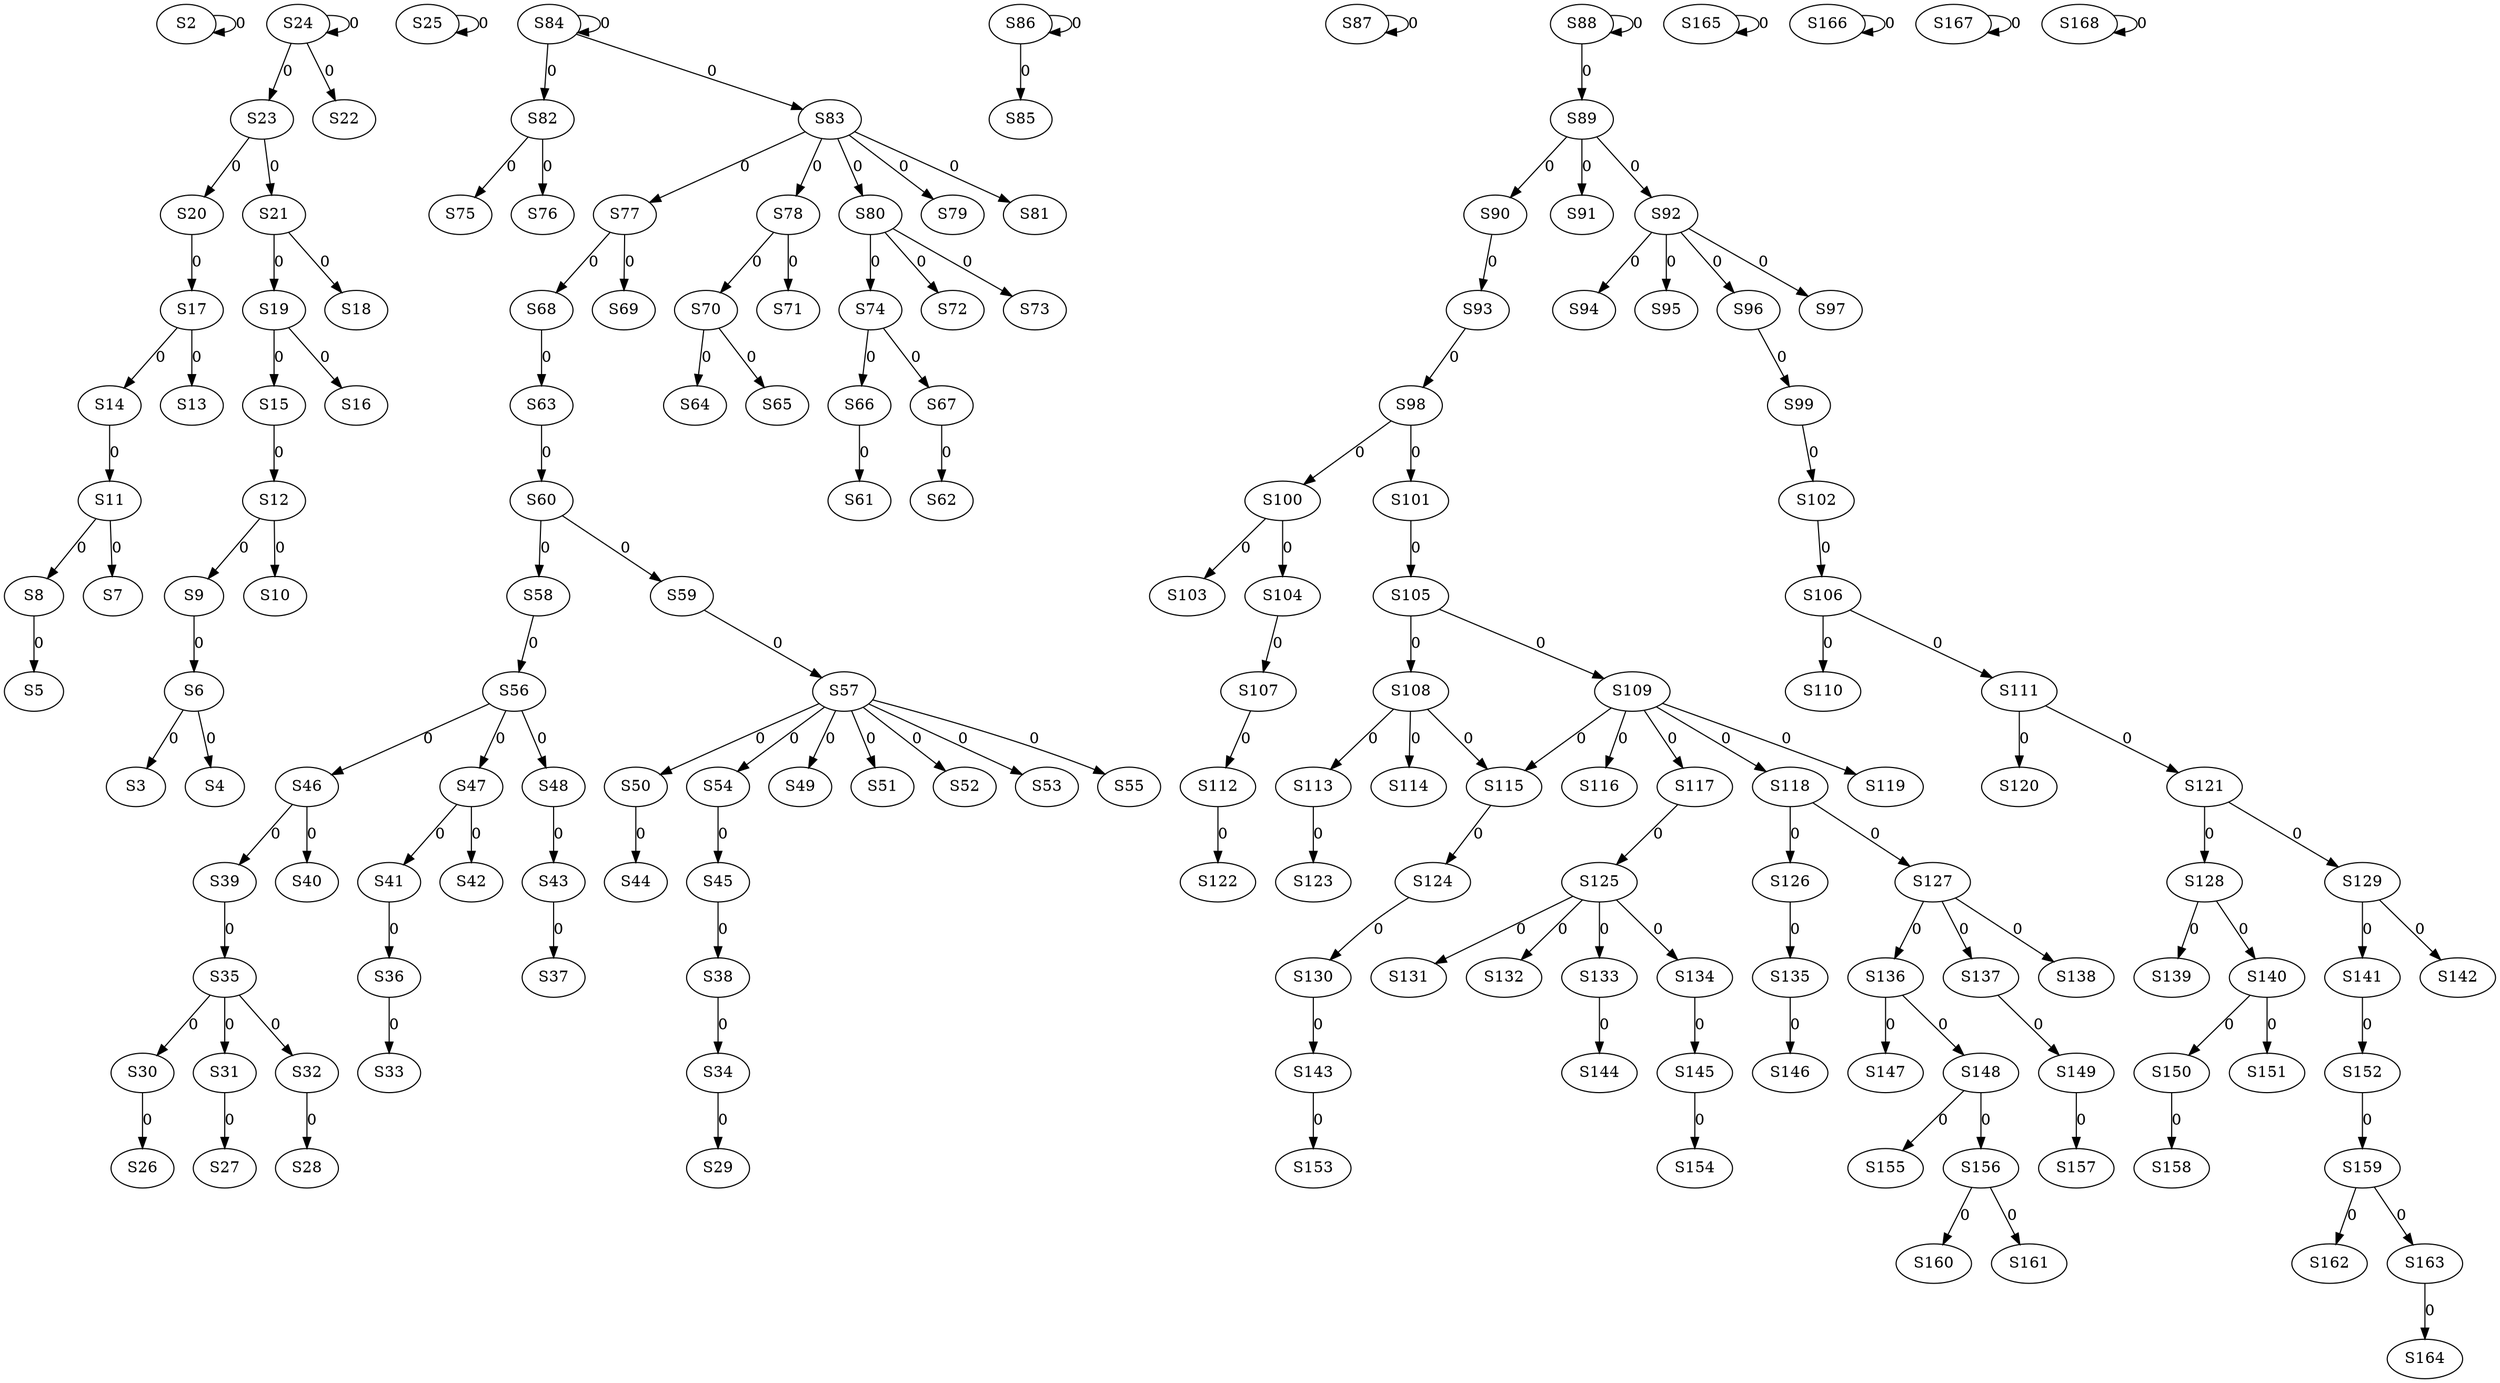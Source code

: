 strict digraph {
	S2 -> S2 [ label = 0 ];
	S6 -> S3 [ label = 0 ];
	S6 -> S4 [ label = 0 ];
	S8 -> S5 [ label = 0 ];
	S9 -> S6 [ label = 0 ];
	S11 -> S7 [ label = 0 ];
	S11 -> S8 [ label = 0 ];
	S12 -> S9 [ label = 0 ];
	S12 -> S10 [ label = 0 ];
	S14 -> S11 [ label = 0 ];
	S15 -> S12 [ label = 0 ];
	S17 -> S13 [ label = 0 ];
	S17 -> S14 [ label = 0 ];
	S19 -> S15 [ label = 0 ];
	S19 -> S16 [ label = 0 ];
	S20 -> S17 [ label = 0 ];
	S21 -> S18 [ label = 0 ];
	S21 -> S19 [ label = 0 ];
	S23 -> S20 [ label = 0 ];
	S23 -> S21 [ label = 0 ];
	S24 -> S22 [ label = 0 ];
	S24 -> S23 [ label = 0 ];
	S24 -> S24 [ label = 0 ];
	S25 -> S25 [ label = 0 ];
	S30 -> S26 [ label = 0 ];
	S31 -> S27 [ label = 0 ];
	S32 -> S28 [ label = 0 ];
	S34 -> S29 [ label = 0 ];
	S35 -> S30 [ label = 0 ];
	S35 -> S31 [ label = 0 ];
	S35 -> S32 [ label = 0 ];
	S36 -> S33 [ label = 0 ];
	S38 -> S34 [ label = 0 ];
	S39 -> S35 [ label = 0 ];
	S41 -> S36 [ label = 0 ];
	S43 -> S37 [ label = 0 ];
	S45 -> S38 [ label = 0 ];
	S46 -> S39 [ label = 0 ];
	S46 -> S40 [ label = 0 ];
	S47 -> S41 [ label = 0 ];
	S47 -> S42 [ label = 0 ];
	S48 -> S43 [ label = 0 ];
	S50 -> S44 [ label = 0 ];
	S54 -> S45 [ label = 0 ];
	S56 -> S46 [ label = 0 ];
	S56 -> S47 [ label = 0 ];
	S56 -> S48 [ label = 0 ];
	S57 -> S49 [ label = 0 ];
	S57 -> S50 [ label = 0 ];
	S57 -> S51 [ label = 0 ];
	S57 -> S52 [ label = 0 ];
	S57 -> S53 [ label = 0 ];
	S57 -> S54 [ label = 0 ];
	S57 -> S55 [ label = 0 ];
	S58 -> S56 [ label = 0 ];
	S59 -> S57 [ label = 0 ];
	S60 -> S58 [ label = 0 ];
	S60 -> S59 [ label = 0 ];
	S63 -> S60 [ label = 0 ];
	S66 -> S61 [ label = 0 ];
	S67 -> S62 [ label = 0 ];
	S68 -> S63 [ label = 0 ];
	S70 -> S64 [ label = 0 ];
	S70 -> S65 [ label = 0 ];
	S74 -> S66 [ label = 0 ];
	S74 -> S67 [ label = 0 ];
	S77 -> S68 [ label = 0 ];
	S77 -> S69 [ label = 0 ];
	S78 -> S70 [ label = 0 ];
	S78 -> S71 [ label = 0 ];
	S80 -> S72 [ label = 0 ];
	S80 -> S73 [ label = 0 ];
	S80 -> S74 [ label = 0 ];
	S82 -> S75 [ label = 0 ];
	S82 -> S76 [ label = 0 ];
	S83 -> S77 [ label = 0 ];
	S83 -> S78 [ label = 0 ];
	S83 -> S79 [ label = 0 ];
	S83 -> S80 [ label = 0 ];
	S83 -> S81 [ label = 0 ];
	S84 -> S82 [ label = 0 ];
	S84 -> S83 [ label = 0 ];
	S84 -> S84 [ label = 0 ];
	S86 -> S85 [ label = 0 ];
	S86 -> S86 [ label = 0 ];
	S87 -> S87 [ label = 0 ];
	S88 -> S88 [ label = 0 ];
	S88 -> S89 [ label = 0 ];
	S89 -> S90 [ label = 0 ];
	S89 -> S91 [ label = 0 ];
	S89 -> S92 [ label = 0 ];
	S90 -> S93 [ label = 0 ];
	S92 -> S94 [ label = 0 ];
	S92 -> S95 [ label = 0 ];
	S92 -> S96 [ label = 0 ];
	S92 -> S97 [ label = 0 ];
	S93 -> S98 [ label = 0 ];
	S96 -> S99 [ label = 0 ];
	S98 -> S100 [ label = 0 ];
	S98 -> S101 [ label = 0 ];
	S99 -> S102 [ label = 0 ];
	S100 -> S103 [ label = 0 ];
	S100 -> S104 [ label = 0 ];
	S101 -> S105 [ label = 0 ];
	S102 -> S106 [ label = 0 ];
	S104 -> S107 [ label = 0 ];
	S105 -> S108 [ label = 0 ];
	S105 -> S109 [ label = 0 ];
	S106 -> S110 [ label = 0 ];
	S106 -> S111 [ label = 0 ];
	S107 -> S112 [ label = 0 ];
	S108 -> S113 [ label = 0 ];
	S108 -> S114 [ label = 0 ];
	S109 -> S115 [ label = 0 ];
	S109 -> S116 [ label = 0 ];
	S109 -> S117 [ label = 0 ];
	S109 -> S118 [ label = 0 ];
	S109 -> S119 [ label = 0 ];
	S111 -> S120 [ label = 0 ];
	S111 -> S121 [ label = 0 ];
	S112 -> S122 [ label = 0 ];
	S113 -> S123 [ label = 0 ];
	S115 -> S124 [ label = 0 ];
	S117 -> S125 [ label = 0 ];
	S118 -> S126 [ label = 0 ];
	S118 -> S127 [ label = 0 ];
	S121 -> S128 [ label = 0 ];
	S121 -> S129 [ label = 0 ];
	S124 -> S130 [ label = 0 ];
	S125 -> S131 [ label = 0 ];
	S125 -> S132 [ label = 0 ];
	S125 -> S133 [ label = 0 ];
	S125 -> S134 [ label = 0 ];
	S126 -> S135 [ label = 0 ];
	S127 -> S136 [ label = 0 ];
	S127 -> S137 [ label = 0 ];
	S127 -> S138 [ label = 0 ];
	S128 -> S139 [ label = 0 ];
	S128 -> S140 [ label = 0 ];
	S129 -> S141 [ label = 0 ];
	S129 -> S142 [ label = 0 ];
	S130 -> S143 [ label = 0 ];
	S133 -> S144 [ label = 0 ];
	S134 -> S145 [ label = 0 ];
	S135 -> S146 [ label = 0 ];
	S136 -> S147 [ label = 0 ];
	S136 -> S148 [ label = 0 ];
	S137 -> S149 [ label = 0 ];
	S140 -> S150 [ label = 0 ];
	S140 -> S151 [ label = 0 ];
	S141 -> S152 [ label = 0 ];
	S143 -> S153 [ label = 0 ];
	S145 -> S154 [ label = 0 ];
	S148 -> S155 [ label = 0 ];
	S148 -> S156 [ label = 0 ];
	S149 -> S157 [ label = 0 ];
	S150 -> S158 [ label = 0 ];
	S152 -> S159 [ label = 0 ];
	S156 -> S160 [ label = 0 ];
	S156 -> S161 [ label = 0 ];
	S159 -> S162 [ label = 0 ];
	S159 -> S163 [ label = 0 ];
	S163 -> S164 [ label = 0 ];
	S165 -> S165 [ label = 0 ];
	S166 -> S166 [ label = 0 ];
	S167 -> S167 [ label = 0 ];
	S168 -> S168 [ label = 0 ];
	S108 -> S115 [ label = 0 ];
}